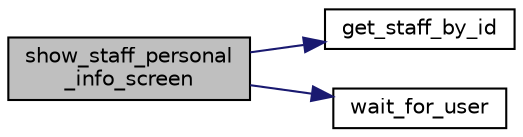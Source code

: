 digraph "show_staff_personal_info_screen"
{
 // LATEX_PDF_SIZE
  edge [fontname="Helvetica",fontsize="10",labelfontname="Helvetica",labelfontsize="10"];
  node [fontname="Helvetica",fontsize="10",shape=record];
  rankdir="LR";
  Node1 [label="show_staff_personal\l_info_screen",height=0.2,width=0.4,color="black", fillcolor="grey75", style="filled", fontcolor="black",tooltip=" "];
  Node1 -> Node2 [color="midnightblue",fontsize="10",style="solid"];
  Node2 [label="get_staff_by_id",height=0.2,width=0.4,color="black", fillcolor="white", style="filled",URL="$user_8c.html#a3ea99c3aa114cb22a6ec4339760a9701",tooltip="通过ID获取服务人员信息"];
  Node1 -> Node3 [color="midnightblue",fontsize="10",style="solid"];
  Node3 [label="wait_for_user",height=0.2,width=0.4,color="black", fillcolor="white", style="filled",URL="$ui__staff_8c.html#a887158dd13b9aa6e713da37dde21965f",tooltip=" "];
}
